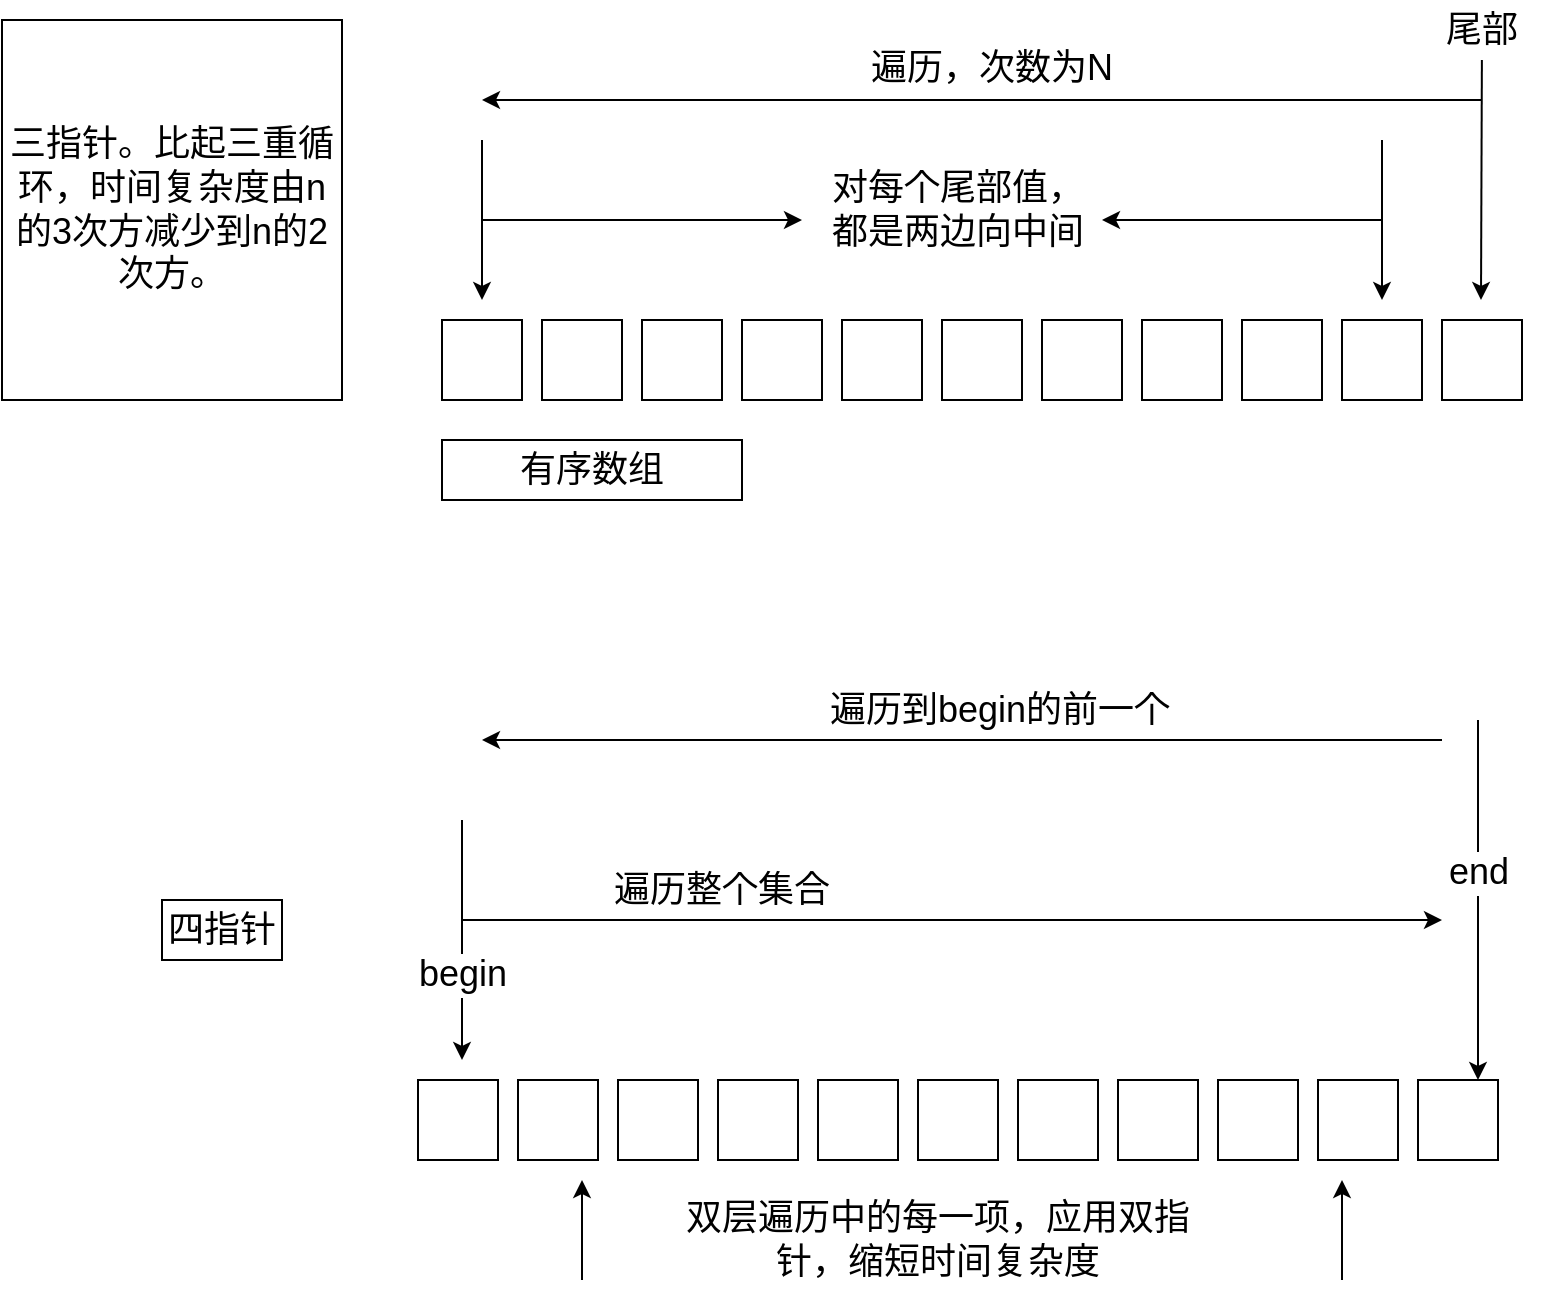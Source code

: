 <mxfile version="15.8.7" type="device"><diagram id="m0lpe-2SKGyZAsjqhKsS" name="Page-1"><mxGraphModel dx="1929" dy="865" grid="1" gridSize="10" guides="1" tooltips="1" connect="1" arrows="1" fold="1" page="1" pageScale="1" pageWidth="827" pageHeight="1169" math="0" shadow="0"><root><mxCell id="0"/><mxCell id="1" parent="0"/><mxCell id="XIp1ZHMH_wUXyCr2z0IL-1" value="&lt;font style=&quot;font-size: 18px&quot;&gt;三指针。比起三重循环，时间复杂度由n的3次方减少到n的2次方。&lt;/font&gt;" style="text;html=1;align=center;verticalAlign=middle;whiteSpace=wrap;rounded=0;strokeColor=default;" vertex="1" parent="1"><mxGeometry x="-20" y="90" width="170" height="190" as="geometry"/></mxCell><mxCell id="XIp1ZHMH_wUXyCr2z0IL-15" value="" style="group" vertex="1" connectable="0" parent="1"><mxGeometry x="200" y="240" width="540" height="40" as="geometry"/></mxCell><mxCell id="XIp1ZHMH_wUXyCr2z0IL-2" value="" style="rounded=0;whiteSpace=wrap;html=1;fontSize=18;strokeColor=default;" vertex="1" parent="XIp1ZHMH_wUXyCr2z0IL-15"><mxGeometry width="40" height="40" as="geometry"/></mxCell><mxCell id="XIp1ZHMH_wUXyCr2z0IL-3" value="" style="rounded=0;whiteSpace=wrap;html=1;fontSize=18;strokeColor=default;" vertex="1" parent="XIp1ZHMH_wUXyCr2z0IL-15"><mxGeometry x="50" width="40" height="40" as="geometry"/></mxCell><mxCell id="XIp1ZHMH_wUXyCr2z0IL-6" value="" style="rounded=0;whiteSpace=wrap;html=1;fontSize=18;strokeColor=default;" vertex="1" parent="XIp1ZHMH_wUXyCr2z0IL-15"><mxGeometry x="500" width="40" height="40" as="geometry"/></mxCell><mxCell id="XIp1ZHMH_wUXyCr2z0IL-7" value="" style="rounded=0;whiteSpace=wrap;html=1;fontSize=18;strokeColor=default;" vertex="1" parent="XIp1ZHMH_wUXyCr2z0IL-15"><mxGeometry x="400" width="40" height="40" as="geometry"/></mxCell><mxCell id="XIp1ZHMH_wUXyCr2z0IL-8" value="" style="rounded=0;whiteSpace=wrap;html=1;fontSize=18;strokeColor=default;" vertex="1" parent="XIp1ZHMH_wUXyCr2z0IL-15"><mxGeometry x="450" width="40" height="40" as="geometry"/></mxCell><mxCell id="XIp1ZHMH_wUXyCr2z0IL-9" value="" style="rounded=0;whiteSpace=wrap;html=1;fontSize=18;strokeColor=default;" vertex="1" parent="XIp1ZHMH_wUXyCr2z0IL-15"><mxGeometry x="100" width="40" height="40" as="geometry"/></mxCell><mxCell id="XIp1ZHMH_wUXyCr2z0IL-10" value="" style="rounded=0;whiteSpace=wrap;html=1;fontSize=18;strokeColor=default;" vertex="1" parent="XIp1ZHMH_wUXyCr2z0IL-15"><mxGeometry x="150" width="40" height="40" as="geometry"/></mxCell><mxCell id="XIp1ZHMH_wUXyCr2z0IL-11" value="" style="rounded=0;whiteSpace=wrap;html=1;fontSize=18;strokeColor=default;" vertex="1" parent="XIp1ZHMH_wUXyCr2z0IL-15"><mxGeometry x="200" width="40" height="40" as="geometry"/></mxCell><mxCell id="XIp1ZHMH_wUXyCr2z0IL-12" value="" style="rounded=0;whiteSpace=wrap;html=1;fontSize=18;strokeColor=default;" vertex="1" parent="XIp1ZHMH_wUXyCr2z0IL-15"><mxGeometry x="250" width="40" height="40" as="geometry"/></mxCell><mxCell id="XIp1ZHMH_wUXyCr2z0IL-13" value="" style="rounded=0;whiteSpace=wrap;html=1;fontSize=18;strokeColor=default;" vertex="1" parent="XIp1ZHMH_wUXyCr2z0IL-15"><mxGeometry x="300" width="40" height="40" as="geometry"/></mxCell><mxCell id="XIp1ZHMH_wUXyCr2z0IL-14" value="" style="rounded=0;whiteSpace=wrap;html=1;fontSize=18;strokeColor=default;" vertex="1" parent="XIp1ZHMH_wUXyCr2z0IL-15"><mxGeometry x="350" width="40" height="40" as="geometry"/></mxCell><mxCell id="XIp1ZHMH_wUXyCr2z0IL-16" value="" style="endArrow=classic;html=1;rounded=0;fontSize=18;" edge="1" parent="1"><mxGeometry width="50" height="50" relative="1" as="geometry"><mxPoint x="220" y="150" as="sourcePoint"/><mxPoint x="220" y="230" as="targetPoint"/></mxGeometry></mxCell><mxCell id="XIp1ZHMH_wUXyCr2z0IL-17" value="" style="endArrow=classic;html=1;rounded=0;fontSize=18;" edge="1" parent="1" source="XIp1ZHMH_wUXyCr2z0IL-19"><mxGeometry width="50" height="50" relative="1" as="geometry"><mxPoint x="719.5" y="150" as="sourcePoint"/><mxPoint x="719.5" y="230" as="targetPoint"/></mxGeometry></mxCell><mxCell id="XIp1ZHMH_wUXyCr2z0IL-18" value="" style="endArrow=classic;html=1;rounded=0;fontSize=18;" edge="1" parent="1"><mxGeometry width="50" height="50" relative="1" as="geometry"><mxPoint x="670" y="150" as="sourcePoint"/><mxPoint x="670" y="230" as="targetPoint"/></mxGeometry></mxCell><mxCell id="XIp1ZHMH_wUXyCr2z0IL-19" value="尾部" style="text;html=1;strokeColor=none;fillColor=none;align=center;verticalAlign=middle;whiteSpace=wrap;rounded=0;fontSize=18;" vertex="1" parent="1"><mxGeometry x="690" y="80" width="60" height="30" as="geometry"/></mxCell><mxCell id="XIp1ZHMH_wUXyCr2z0IL-20" value="" style="endArrow=classic;html=1;rounded=0;fontSize=18;" edge="1" parent="1"><mxGeometry width="50" height="50" relative="1" as="geometry"><mxPoint x="720" y="130" as="sourcePoint"/><mxPoint x="220" y="130" as="targetPoint"/></mxGeometry></mxCell><mxCell id="XIp1ZHMH_wUXyCr2z0IL-21" value="遍历，次数为N" style="text;html=1;strokeColor=none;fillColor=none;align=center;verticalAlign=middle;whiteSpace=wrap;rounded=0;fontSize=18;" vertex="1" parent="1"><mxGeometry x="410" y="99" width="130" height="30" as="geometry"/></mxCell><mxCell id="XIp1ZHMH_wUXyCr2z0IL-22" value="" style="endArrow=classic;html=1;rounded=0;fontSize=18;" edge="1" parent="1"><mxGeometry width="50" height="50" relative="1" as="geometry"><mxPoint x="220" y="190" as="sourcePoint"/><mxPoint x="380" y="190" as="targetPoint"/></mxGeometry></mxCell><mxCell id="XIp1ZHMH_wUXyCr2z0IL-23" value="" style="endArrow=classic;html=1;rounded=0;fontSize=18;" edge="1" parent="1"><mxGeometry width="50" height="50" relative="1" as="geometry"><mxPoint x="670" y="190" as="sourcePoint"/><mxPoint x="530" y="190" as="targetPoint"/></mxGeometry></mxCell><mxCell id="XIp1ZHMH_wUXyCr2z0IL-24" value="对每个尾部值，都是两边向中间" style="text;html=1;strokeColor=none;fillColor=none;align=center;verticalAlign=middle;whiteSpace=wrap;rounded=0;fontSize=18;" vertex="1" parent="1"><mxGeometry x="390" y="170" width="136" height="30" as="geometry"/></mxCell><mxCell id="XIp1ZHMH_wUXyCr2z0IL-25" value="有序数组" style="text;html=1;strokeColor=default;fillColor=none;align=center;verticalAlign=middle;whiteSpace=wrap;rounded=0;fontSize=18;" vertex="1" parent="1"><mxGeometry x="200" y="300" width="150" height="30" as="geometry"/></mxCell><mxCell id="XIp1ZHMH_wUXyCr2z0IL-26" value="" style="group" vertex="1" connectable="0" parent="1"><mxGeometry x="188" y="620" width="540" height="40" as="geometry"/></mxCell><mxCell id="XIp1ZHMH_wUXyCr2z0IL-27" value="" style="rounded=0;whiteSpace=wrap;html=1;fontSize=18;strokeColor=default;" vertex="1" parent="XIp1ZHMH_wUXyCr2z0IL-26"><mxGeometry width="40" height="40" as="geometry"/></mxCell><mxCell id="XIp1ZHMH_wUXyCr2z0IL-28" value="" style="rounded=0;whiteSpace=wrap;html=1;fontSize=18;strokeColor=default;" vertex="1" parent="XIp1ZHMH_wUXyCr2z0IL-26"><mxGeometry x="50" width="40" height="40" as="geometry"/></mxCell><mxCell id="XIp1ZHMH_wUXyCr2z0IL-29" value="" style="rounded=0;whiteSpace=wrap;html=1;fontSize=18;strokeColor=default;" vertex="1" parent="XIp1ZHMH_wUXyCr2z0IL-26"><mxGeometry x="500" width="40" height="40" as="geometry"/></mxCell><mxCell id="XIp1ZHMH_wUXyCr2z0IL-30" value="" style="rounded=0;whiteSpace=wrap;html=1;fontSize=18;strokeColor=default;" vertex="1" parent="XIp1ZHMH_wUXyCr2z0IL-26"><mxGeometry x="400" width="40" height="40" as="geometry"/></mxCell><mxCell id="XIp1ZHMH_wUXyCr2z0IL-31" value="" style="rounded=0;whiteSpace=wrap;html=1;fontSize=18;strokeColor=default;" vertex="1" parent="XIp1ZHMH_wUXyCr2z0IL-26"><mxGeometry x="450" width="40" height="40" as="geometry"/></mxCell><mxCell id="XIp1ZHMH_wUXyCr2z0IL-32" value="" style="rounded=0;whiteSpace=wrap;html=1;fontSize=18;strokeColor=default;" vertex="1" parent="XIp1ZHMH_wUXyCr2z0IL-26"><mxGeometry x="100" width="40" height="40" as="geometry"/></mxCell><mxCell id="XIp1ZHMH_wUXyCr2z0IL-33" value="" style="rounded=0;whiteSpace=wrap;html=1;fontSize=18;strokeColor=default;" vertex="1" parent="XIp1ZHMH_wUXyCr2z0IL-26"><mxGeometry x="150" width="40" height="40" as="geometry"/></mxCell><mxCell id="XIp1ZHMH_wUXyCr2z0IL-34" value="" style="rounded=0;whiteSpace=wrap;html=1;fontSize=18;strokeColor=default;" vertex="1" parent="XIp1ZHMH_wUXyCr2z0IL-26"><mxGeometry x="200" width="40" height="40" as="geometry"/></mxCell><mxCell id="XIp1ZHMH_wUXyCr2z0IL-35" value="" style="rounded=0;whiteSpace=wrap;html=1;fontSize=18;strokeColor=default;" vertex="1" parent="XIp1ZHMH_wUXyCr2z0IL-26"><mxGeometry x="250" width="40" height="40" as="geometry"/></mxCell><mxCell id="XIp1ZHMH_wUXyCr2z0IL-36" value="" style="rounded=0;whiteSpace=wrap;html=1;fontSize=18;strokeColor=default;" vertex="1" parent="XIp1ZHMH_wUXyCr2z0IL-26"><mxGeometry x="300" width="40" height="40" as="geometry"/></mxCell><mxCell id="XIp1ZHMH_wUXyCr2z0IL-37" value="" style="rounded=0;whiteSpace=wrap;html=1;fontSize=18;strokeColor=default;" vertex="1" parent="XIp1ZHMH_wUXyCr2z0IL-26"><mxGeometry x="350" width="40" height="40" as="geometry"/></mxCell><mxCell id="XIp1ZHMH_wUXyCr2z0IL-39" value="begin" style="endArrow=classic;html=1;rounded=0;fontSize=18;labelPosition=center;verticalLabelPosition=bottom;align=center;verticalAlign=top;" edge="1" parent="1"><mxGeometry width="50" height="50" relative="1" as="geometry"><mxPoint x="210" y="490" as="sourcePoint"/><mxPoint x="210" y="610" as="targetPoint"/></mxGeometry></mxCell><mxCell id="XIp1ZHMH_wUXyCr2z0IL-40" value="" style="endArrow=classic;html=1;rounded=0;fontSize=18;" edge="1" parent="1"><mxGeometry width="50" height="50" relative="1" as="geometry"><mxPoint x="210" y="540" as="sourcePoint"/><mxPoint x="700" y="540" as="targetPoint"/></mxGeometry></mxCell><mxCell id="XIp1ZHMH_wUXyCr2z0IL-41" value="遍历整个集合" style="text;html=1;strokeColor=none;fillColor=none;align=center;verticalAlign=middle;whiteSpace=wrap;rounded=0;fontSize=18;" vertex="1" parent="1"><mxGeometry x="280" y="510" width="120" height="30" as="geometry"/></mxCell><mxCell id="XIp1ZHMH_wUXyCr2z0IL-42" value="end" style="endArrow=classic;html=1;rounded=0;fontSize=18;entryX=0.75;entryY=0;entryDx=0;entryDy=0;labelPosition=center;verticalLabelPosition=top;align=center;verticalAlign=bottom;" edge="1" parent="1" target="XIp1ZHMH_wUXyCr2z0IL-29"><mxGeometry width="50" height="50" relative="1" as="geometry"><mxPoint x="718" y="440" as="sourcePoint"/><mxPoint x="750" y="420" as="targetPoint"/></mxGeometry></mxCell><mxCell id="XIp1ZHMH_wUXyCr2z0IL-43" value="" style="endArrow=classic;html=1;rounded=0;fontSize=18;" edge="1" parent="1"><mxGeometry width="50" height="50" relative="1" as="geometry"><mxPoint x="700" y="450" as="sourcePoint"/><mxPoint x="220" y="450" as="targetPoint"/></mxGeometry></mxCell><mxCell id="XIp1ZHMH_wUXyCr2z0IL-44" value="遍历到begin的前一个" style="text;html=1;strokeColor=none;fillColor=none;align=center;verticalAlign=middle;whiteSpace=wrap;rounded=0;fontSize=18;" vertex="1" parent="1"><mxGeometry x="380" y="420" width="198" height="30" as="geometry"/></mxCell><mxCell id="XIp1ZHMH_wUXyCr2z0IL-45" value="" style="endArrow=classic;html=1;rounded=0;fontSize=18;" edge="1" parent="1"><mxGeometry width="50" height="50" relative="1" as="geometry"><mxPoint x="270" y="720" as="sourcePoint"/><mxPoint x="270" y="670" as="targetPoint"/></mxGeometry></mxCell><mxCell id="XIp1ZHMH_wUXyCr2z0IL-46" value="" style="endArrow=classic;html=1;rounded=0;fontSize=18;" edge="1" parent="1"><mxGeometry width="50" height="50" relative="1" as="geometry"><mxPoint x="650" y="720" as="sourcePoint"/><mxPoint x="650" y="670" as="targetPoint"/></mxGeometry></mxCell><mxCell id="XIp1ZHMH_wUXyCr2z0IL-47" value="双层遍历中的每一项，应用双指针，缩短时间复杂度" style="text;html=1;strokeColor=none;fillColor=none;align=center;verticalAlign=middle;whiteSpace=wrap;rounded=0;fontSize=18;" vertex="1" parent="1"><mxGeometry x="318" y="680" width="260" height="40" as="geometry"/></mxCell><mxCell id="XIp1ZHMH_wUXyCr2z0IL-48" value="四指针" style="text;html=1;strokeColor=default;fillColor=none;align=center;verticalAlign=middle;whiteSpace=wrap;rounded=0;fontSize=18;" vertex="1" parent="1"><mxGeometry x="60" y="530" width="60" height="30" as="geometry"/></mxCell></root></mxGraphModel></diagram></mxfile>